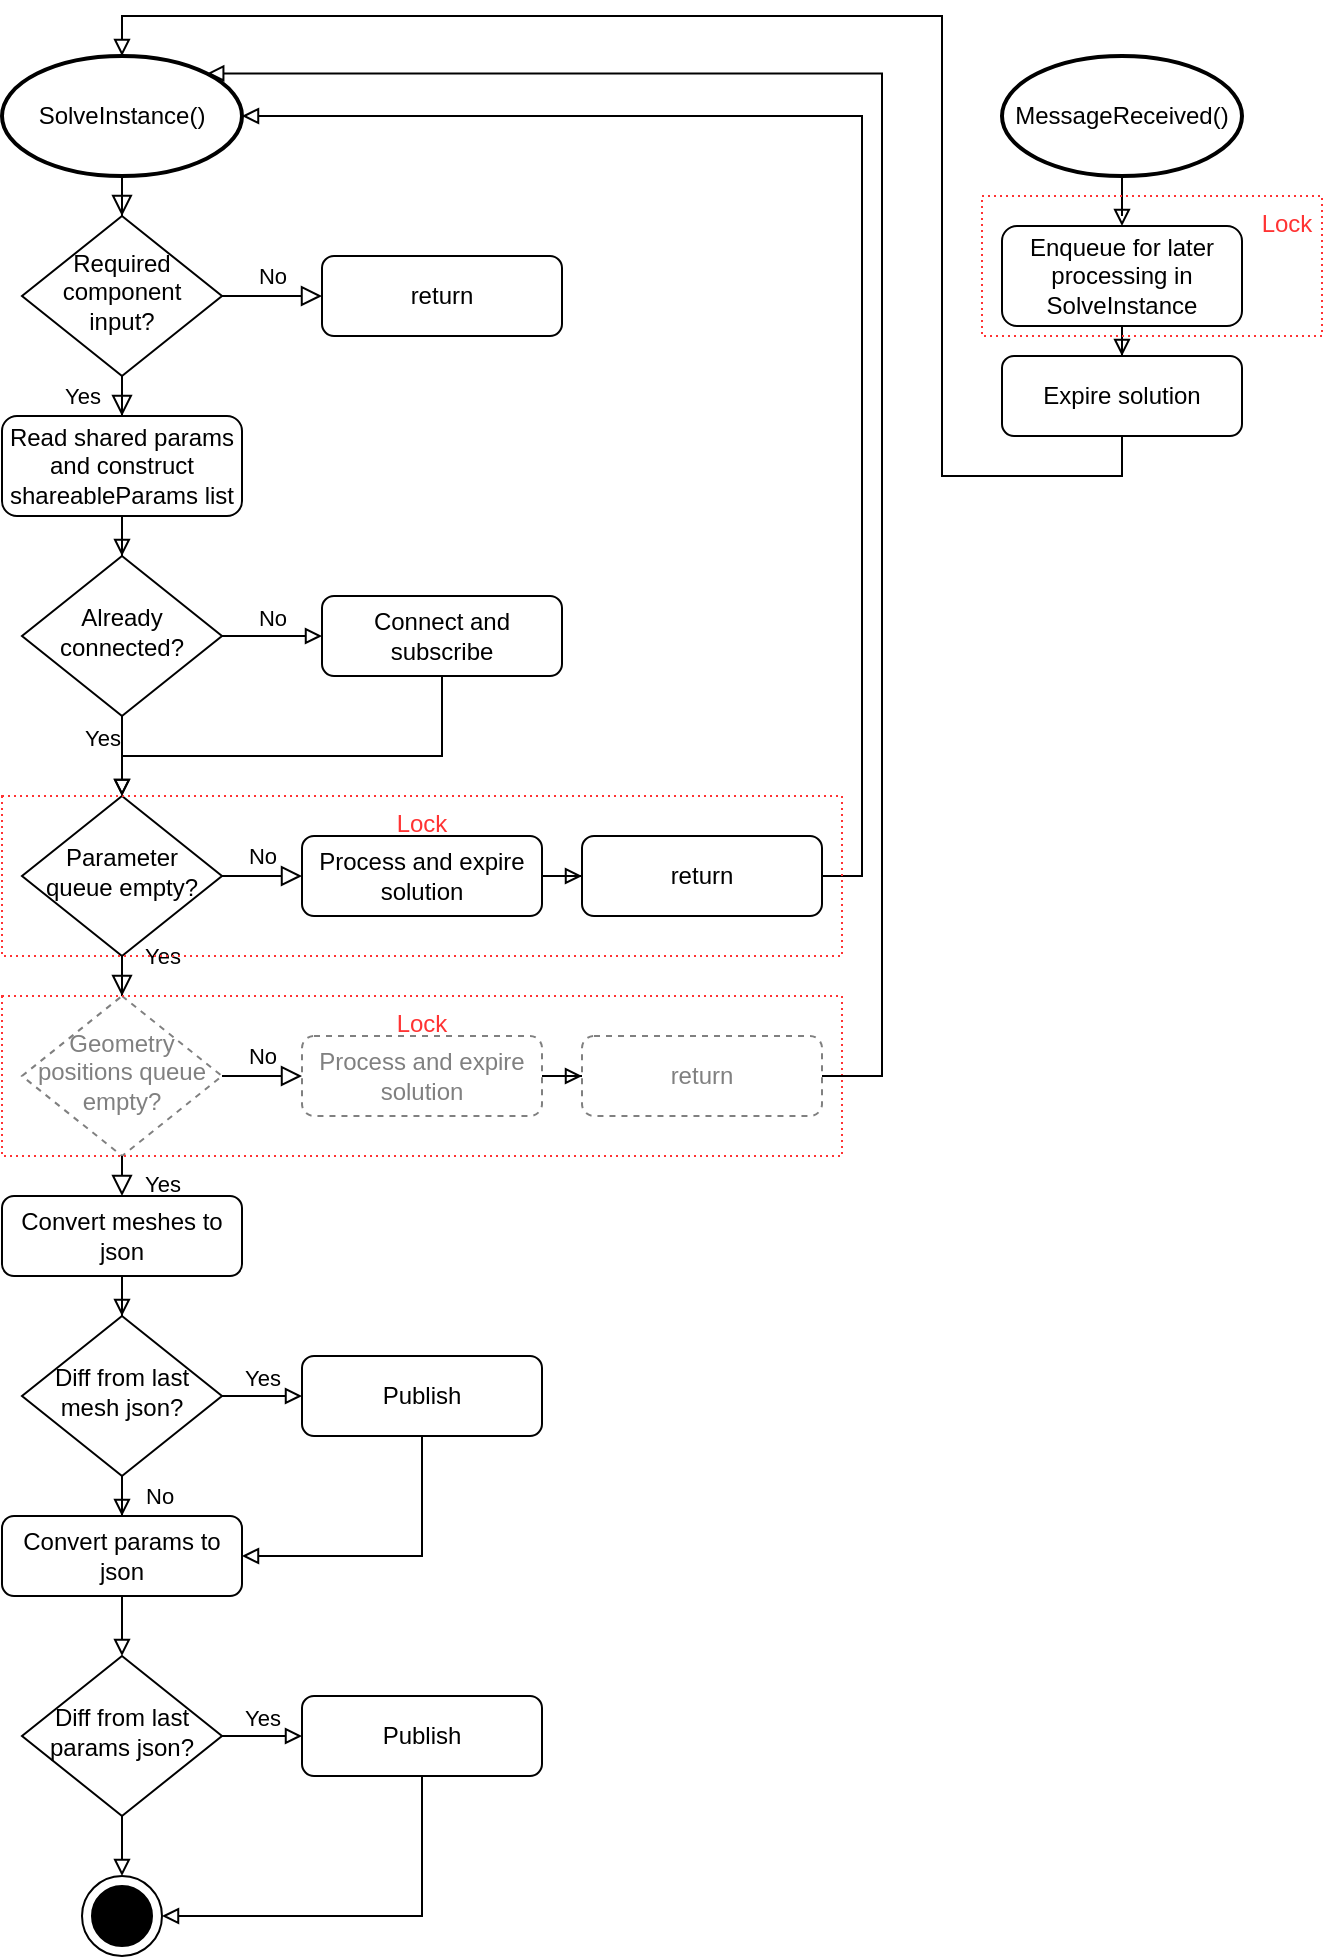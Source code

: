 <mxfile version="13.6.2" type="device"><diagram id="C5RBs43oDa-KdzZeNtuy" name="Page-1"><mxGraphModel dx="1240" dy="729" grid="1" gridSize="10" guides="1" tooltips="1" connect="1" arrows="1" fold="1" page="1" pageScale="1" pageWidth="827" pageHeight="1169" math="0" shadow="0"><root><mxCell id="WIyWlLk6GJQsqaUBKTNV-0"/><mxCell id="WIyWlLk6GJQsqaUBKTNV-1" parent="WIyWlLk6GJQsqaUBKTNV-0"/><mxCell id="WIyWlLk6GJQsqaUBKTNV-2" value="" style="rounded=0;html=1;jettySize=auto;orthogonalLoop=1;fontSize=11;endArrow=block;endFill=0;endSize=8;strokeWidth=1;shadow=0;labelBackgroundColor=none;edgeStyle=orthogonalEdgeStyle;exitX=0.5;exitY=1;exitDx=0;exitDy=0;exitPerimeter=0;" parent="WIyWlLk6GJQsqaUBKTNV-1" source="gst3MHD3z-C6z56aw956-39" target="WIyWlLk6GJQsqaUBKTNV-6" edge="1"><mxGeometry relative="1" as="geometry"><mxPoint x="220" y="120" as="sourcePoint"/></mxGeometry></mxCell><mxCell id="WIyWlLk6GJQsqaUBKTNV-4" value="Yes" style="rounded=0;html=1;jettySize=auto;orthogonalLoop=1;fontSize=11;endArrow=block;endFill=0;endSize=8;strokeWidth=1;shadow=0;labelBackgroundColor=none;edgeStyle=orthogonalEdgeStyle;entryX=0.5;entryY=0;entryDx=0;entryDy=0;" parent="WIyWlLk6GJQsqaUBKTNV-1" source="WIyWlLk6GJQsqaUBKTNV-6" target="gst3MHD3z-C6z56aw956-0" edge="1"><mxGeometry y="20" relative="1" as="geometry"><mxPoint as="offset"/></mxGeometry></mxCell><mxCell id="WIyWlLk6GJQsqaUBKTNV-5" value="No" style="edgeStyle=orthogonalEdgeStyle;rounded=0;html=1;jettySize=auto;orthogonalLoop=1;fontSize=11;endArrow=block;endFill=0;endSize=8;strokeWidth=1;shadow=0;labelBackgroundColor=none;" parent="WIyWlLk6GJQsqaUBKTNV-1" source="WIyWlLk6GJQsqaUBKTNV-6" target="WIyWlLk6GJQsqaUBKTNV-7" edge="1"><mxGeometry y="10" relative="1" as="geometry"><mxPoint as="offset"/></mxGeometry></mxCell><mxCell id="WIyWlLk6GJQsqaUBKTNV-6" value="Required component input?" style="rhombus;whiteSpace=wrap;html=1;shadow=0;fontFamily=Helvetica;fontSize=12;align=center;strokeWidth=1;spacing=6;spacingTop=-4;" parent="WIyWlLk6GJQsqaUBKTNV-1" vertex="1"><mxGeometry x="170" y="140" width="100" height="80" as="geometry"/></mxCell><mxCell id="WIyWlLk6GJQsqaUBKTNV-7" value="return" style="rounded=1;whiteSpace=wrap;html=1;fontSize=12;glass=0;strokeWidth=1;shadow=0;" parent="WIyWlLk6GJQsqaUBKTNV-1" vertex="1"><mxGeometry x="320" y="160" width="120" height="40" as="geometry"/></mxCell><mxCell id="WIyWlLk6GJQsqaUBKTNV-8" value="Yes" style="rounded=0;html=1;jettySize=auto;orthogonalLoop=1;fontSize=11;endArrow=block;endFill=0;endSize=8;strokeWidth=1;shadow=0;labelBackgroundColor=none;edgeStyle=orthogonalEdgeStyle;entryX=0.5;entryY=0;entryDx=0;entryDy=0;" parent="WIyWlLk6GJQsqaUBKTNV-1" source="WIyWlLk6GJQsqaUBKTNV-10" target="gst3MHD3z-C6z56aw956-11" edge="1"><mxGeometry x="0.333" y="20" relative="1" as="geometry"><mxPoint as="offset"/></mxGeometry></mxCell><mxCell id="WIyWlLk6GJQsqaUBKTNV-9" value="No" style="edgeStyle=orthogonalEdgeStyle;rounded=0;html=1;jettySize=auto;orthogonalLoop=1;fontSize=11;endArrow=block;endFill=0;endSize=8;strokeWidth=1;shadow=0;labelBackgroundColor=none;" parent="WIyWlLk6GJQsqaUBKTNV-1" source="WIyWlLk6GJQsqaUBKTNV-10" target="WIyWlLk6GJQsqaUBKTNV-12" edge="1"><mxGeometry y="10" relative="1" as="geometry"><mxPoint as="offset"/></mxGeometry></mxCell><mxCell id="WIyWlLk6GJQsqaUBKTNV-10" value="Parameter queue empty?" style="rhombus;whiteSpace=wrap;html=1;shadow=0;fontFamily=Helvetica;fontSize=12;align=center;strokeWidth=1;spacing=6;spacingTop=-4;" parent="WIyWlLk6GJQsqaUBKTNV-1" vertex="1"><mxGeometry x="170" y="430" width="100" height="80" as="geometry"/></mxCell><mxCell id="gst3MHD3z-C6z56aw956-23" value="" style="edgeStyle=orthogonalEdgeStyle;rounded=0;orthogonalLoop=1;jettySize=auto;html=1;labelBackgroundColor=none;endArrow=block;endFill=0;fontColor=#000000;" edge="1" parent="WIyWlLk6GJQsqaUBKTNV-1" source="WIyWlLk6GJQsqaUBKTNV-11" target="gst3MHD3z-C6z56aw956-22"><mxGeometry relative="1" as="geometry"/></mxCell><mxCell id="WIyWlLk6GJQsqaUBKTNV-11" value="Convert meshes to json" style="rounded=1;whiteSpace=wrap;html=1;fontSize=12;glass=0;strokeWidth=1;shadow=0;" parent="WIyWlLk6GJQsqaUBKTNV-1" vertex="1"><mxGeometry x="160" y="630" width="120" height="40" as="geometry"/></mxCell><mxCell id="gst3MHD3z-C6z56aw956-10" value="" style="edgeStyle=orthogonalEdgeStyle;rounded=0;orthogonalLoop=1;jettySize=auto;html=1;endArrow=block;endFill=0;" edge="1" parent="WIyWlLk6GJQsqaUBKTNV-1" source="WIyWlLk6GJQsqaUBKTNV-12" target="gst3MHD3z-C6z56aw956-9"><mxGeometry relative="1" as="geometry"/></mxCell><mxCell id="WIyWlLk6GJQsqaUBKTNV-12" value="Process and expire solution" style="rounded=1;whiteSpace=wrap;html=1;fontSize=12;glass=0;strokeWidth=1;shadow=0;" parent="WIyWlLk6GJQsqaUBKTNV-1" vertex="1"><mxGeometry x="310" y="450" width="120" height="40" as="geometry"/></mxCell><mxCell id="gst3MHD3z-C6z56aw956-59" value="" style="edgeStyle=orthogonalEdgeStyle;rounded=0;orthogonalLoop=1;jettySize=auto;html=1;labelBackgroundColor=none;endArrow=block;endFill=0;fontColor=#808080;" edge="1" parent="WIyWlLk6GJQsqaUBKTNV-1" source="gst3MHD3z-C6z56aw956-0" target="gst3MHD3z-C6z56aw956-57"><mxGeometry relative="1" as="geometry"/></mxCell><mxCell id="gst3MHD3z-C6z56aw956-0" value="Read shared params and construct shareableParams list" style="rounded=1;whiteSpace=wrap;html=1;fontSize=12;glass=0;strokeWidth=1;shadow=0;" vertex="1" parent="WIyWlLk6GJQsqaUBKTNV-1"><mxGeometry x="160" y="240" width="120" height="50" as="geometry"/></mxCell><mxCell id="gst3MHD3z-C6z56aw956-52" value="" style="edgeStyle=orthogonalEdgeStyle;rounded=0;orthogonalLoop=1;jettySize=auto;html=1;labelBackgroundColor=none;endArrow=block;endFill=0;fontColor=#808080;entryX=1;entryY=0.5;entryDx=0;entryDy=0;entryPerimeter=0;exitX=1;exitY=0.5;exitDx=0;exitDy=0;" edge="1" parent="WIyWlLk6GJQsqaUBKTNV-1" source="gst3MHD3z-C6z56aw956-9" target="gst3MHD3z-C6z56aw956-39"><mxGeometry relative="1" as="geometry"/></mxCell><mxCell id="gst3MHD3z-C6z56aw956-9" value="return" style="rounded=1;whiteSpace=wrap;html=1;fontSize=12;glass=0;strokeWidth=1;shadow=0;" vertex="1" parent="WIyWlLk6GJQsqaUBKTNV-1"><mxGeometry x="450" y="450" width="120" height="40" as="geometry"/></mxCell><mxCell id="gst3MHD3z-C6z56aw956-11" value="Geometry positions queue empty?" style="rhombus;whiteSpace=wrap;html=1;shadow=0;fontFamily=Helvetica;fontSize=12;align=center;strokeWidth=1;spacing=6;spacingTop=-4;dashed=1;strokeColor=#808080;fontColor=#808080;" vertex="1" parent="WIyWlLk6GJQsqaUBKTNV-1"><mxGeometry x="170" y="530" width="100" height="80" as="geometry"/></mxCell><mxCell id="gst3MHD3z-C6z56aw956-12" value="No" style="edgeStyle=orthogonalEdgeStyle;rounded=0;html=1;jettySize=auto;orthogonalLoop=1;fontSize=11;endArrow=block;endFill=0;endSize=8;strokeWidth=1;shadow=0;labelBackgroundColor=none;exitX=1;exitY=0.5;exitDx=0;exitDy=0;entryX=0;entryY=0.5;entryDx=0;entryDy=0;" edge="1" target="gst3MHD3z-C6z56aw956-18" parent="WIyWlLk6GJQsqaUBKTNV-1" source="gst3MHD3z-C6z56aw956-11"><mxGeometry y="10" relative="1" as="geometry"><mxPoint as="offset"/><mxPoint x="270" y="570" as="sourcePoint"/><mxPoint x="280" y="610" as="targetPoint"/></mxGeometry></mxCell><mxCell id="gst3MHD3z-C6z56aw956-17" value="" style="edgeStyle=orthogonalEdgeStyle;rounded=0;orthogonalLoop=1;jettySize=auto;html=1;endArrow=block;endFill=0;" edge="1" source="gst3MHD3z-C6z56aw956-18" target="gst3MHD3z-C6z56aw956-19" parent="WIyWlLk6GJQsqaUBKTNV-1"><mxGeometry relative="1" as="geometry"/></mxCell><mxCell id="gst3MHD3z-C6z56aw956-18" value="Process and expire solution" style="rounded=1;whiteSpace=wrap;html=1;fontSize=12;glass=0;strokeWidth=1;shadow=0;dashed=1;strokeColor=#808080;fontColor=#808080;" vertex="1" parent="WIyWlLk6GJQsqaUBKTNV-1"><mxGeometry x="310" y="550" width="120" height="40" as="geometry"/></mxCell><mxCell id="gst3MHD3z-C6z56aw956-19" value="return" style="rounded=1;whiteSpace=wrap;html=1;fontSize=12;glass=0;strokeWidth=1;shadow=0;dashed=1;strokeColor=#808080;fontColor=#808080;" vertex="1" parent="WIyWlLk6GJQsqaUBKTNV-1"><mxGeometry x="450" y="550" width="120" height="40" as="geometry"/></mxCell><mxCell id="gst3MHD3z-C6z56aw956-21" value="Yes" style="rounded=0;html=1;jettySize=auto;orthogonalLoop=1;fontSize=11;endArrow=block;endFill=0;endSize=8;strokeWidth=1;shadow=0;labelBackgroundColor=none;edgeStyle=orthogonalEdgeStyle;entryX=0.5;entryY=0;entryDx=0;entryDy=0;exitX=0.5;exitY=1;exitDx=0;exitDy=0;" edge="1" parent="WIyWlLk6GJQsqaUBKTNV-1" source="gst3MHD3z-C6z56aw956-11" target="WIyWlLk6GJQsqaUBKTNV-11"><mxGeometry x="0.333" y="20" relative="1" as="geometry"><mxPoint as="offset"/><mxPoint x="230" y="631" as="sourcePoint"/><mxPoint x="230" y="651" as="targetPoint"/></mxGeometry></mxCell><mxCell id="gst3MHD3z-C6z56aw956-26" value="Yes" style="edgeStyle=orthogonalEdgeStyle;rounded=0;orthogonalLoop=1;jettySize=auto;html=1;labelBackgroundColor=none;endArrow=block;endFill=0;fontColor=#000000;verticalAlign=bottom;" edge="1" parent="WIyWlLk6GJQsqaUBKTNV-1" source="gst3MHD3z-C6z56aw956-22" target="gst3MHD3z-C6z56aw956-25"><mxGeometry relative="1" as="geometry"/></mxCell><mxCell id="gst3MHD3z-C6z56aw956-31" value="No" style="edgeStyle=orthogonalEdgeStyle;rounded=0;orthogonalLoop=1;jettySize=auto;html=1;labelBackgroundColor=none;endArrow=block;endFill=0;fontColor=#000000;verticalAlign=middle;labelPosition=right;verticalLabelPosition=middle;align=left;" edge="1" parent="WIyWlLk6GJQsqaUBKTNV-1" source="gst3MHD3z-C6z56aw956-22" target="gst3MHD3z-C6z56aw956-30"><mxGeometry x="0.667" y="10" relative="1" as="geometry"><mxPoint as="offset"/></mxGeometry></mxCell><mxCell id="gst3MHD3z-C6z56aw956-22" value="Diff from last mesh json?" style="rhombus;whiteSpace=wrap;html=1;shadow=0;fontFamily=Helvetica;fontSize=12;align=center;strokeWidth=1;spacing=6;spacingTop=-4;" vertex="1" parent="WIyWlLk6GJQsqaUBKTNV-1"><mxGeometry x="170" y="690" width="100" height="80" as="geometry"/></mxCell><mxCell id="gst3MHD3z-C6z56aw956-33" value="" style="edgeStyle=orthogonalEdgeStyle;rounded=0;orthogonalLoop=1;jettySize=auto;html=1;labelBackgroundColor=none;endArrow=block;endFill=0;fontColor=#000000;entryX=1;entryY=0.5;entryDx=0;entryDy=0;exitX=0.5;exitY=1;exitDx=0;exitDy=0;" edge="1" parent="WIyWlLk6GJQsqaUBKTNV-1" source="gst3MHD3z-C6z56aw956-25" target="gst3MHD3z-C6z56aw956-30"><mxGeometry relative="1" as="geometry"/></mxCell><mxCell id="gst3MHD3z-C6z56aw956-25" value="Publish" style="rounded=1;whiteSpace=wrap;html=1;fontSize=12;glass=0;strokeWidth=1;shadow=0;" vertex="1" parent="WIyWlLk6GJQsqaUBKTNV-1"><mxGeometry x="310" y="710" width="120" height="40" as="geometry"/></mxCell><mxCell id="gst3MHD3z-C6z56aw956-27" value="Yes" style="edgeStyle=orthogonalEdgeStyle;rounded=0;orthogonalLoop=1;jettySize=auto;html=1;labelBackgroundColor=none;endArrow=block;endFill=0;fontColor=#000000;verticalAlign=bottom;" edge="1" source="gst3MHD3z-C6z56aw956-28" target="gst3MHD3z-C6z56aw956-29" parent="WIyWlLk6GJQsqaUBKTNV-1"><mxGeometry relative="1" as="geometry"/></mxCell><mxCell id="gst3MHD3z-C6z56aw956-37" value="" style="edgeStyle=orthogonalEdgeStyle;rounded=0;orthogonalLoop=1;jettySize=auto;html=1;labelBackgroundColor=none;endArrow=block;endFill=0;fontColor=#000000;" edge="1" parent="WIyWlLk6GJQsqaUBKTNV-1" source="gst3MHD3z-C6z56aw956-28" target="gst3MHD3z-C6z56aw956-36"><mxGeometry relative="1" as="geometry"/></mxCell><mxCell id="gst3MHD3z-C6z56aw956-28" value="Diff from last params json?" style="rhombus;whiteSpace=wrap;html=1;shadow=0;fontFamily=Helvetica;fontSize=12;align=center;strokeWidth=1;spacing=6;spacingTop=-4;" vertex="1" parent="WIyWlLk6GJQsqaUBKTNV-1"><mxGeometry x="170" y="860" width="100" height="80" as="geometry"/></mxCell><mxCell id="gst3MHD3z-C6z56aw956-38" value="" style="edgeStyle=orthogonalEdgeStyle;rounded=0;orthogonalLoop=1;jettySize=auto;html=1;labelBackgroundColor=none;endArrow=block;endFill=0;fontColor=#000000;exitX=0.5;exitY=1;exitDx=0;exitDy=0;entryX=1;entryY=0.5;entryDx=0;entryDy=0;entryPerimeter=0;" edge="1" parent="WIyWlLk6GJQsqaUBKTNV-1" source="gst3MHD3z-C6z56aw956-29" target="gst3MHD3z-C6z56aw956-36"><mxGeometry relative="1" as="geometry"/></mxCell><mxCell id="gst3MHD3z-C6z56aw956-29" value="Publish" style="rounded=1;whiteSpace=wrap;html=1;fontSize=12;glass=0;strokeWidth=1;shadow=0;" vertex="1" parent="WIyWlLk6GJQsqaUBKTNV-1"><mxGeometry x="310" y="880" width="120" height="40" as="geometry"/></mxCell><mxCell id="gst3MHD3z-C6z56aw956-34" value="" style="edgeStyle=orthogonalEdgeStyle;rounded=0;orthogonalLoop=1;jettySize=auto;html=1;labelBackgroundColor=none;endArrow=block;endFill=0;fontColor=#000000;" edge="1" parent="WIyWlLk6GJQsqaUBKTNV-1" source="gst3MHD3z-C6z56aw956-30" target="gst3MHD3z-C6z56aw956-28"><mxGeometry relative="1" as="geometry"/></mxCell><mxCell id="gst3MHD3z-C6z56aw956-30" value="Convert params to json" style="rounded=1;whiteSpace=wrap;html=1;fontSize=12;glass=0;strokeWidth=1;shadow=0;" vertex="1" parent="WIyWlLk6GJQsqaUBKTNV-1"><mxGeometry x="160" y="790" width="120" height="40" as="geometry"/></mxCell><mxCell id="gst3MHD3z-C6z56aw956-36" value="" style="shape=mxgraph.sysml.actFinal;html=1;verticalLabelPosition=bottom;labelBackgroundColor=#ffffff;verticalAlign=top;fillColor=none;fontColor=#000000;" vertex="1" parent="WIyWlLk6GJQsqaUBKTNV-1"><mxGeometry x="200" y="970" width="40" height="40" as="geometry"/></mxCell><mxCell id="gst3MHD3z-C6z56aw956-39" value="&lt;span&gt;SolveInstance()&lt;/span&gt;" style="strokeWidth=2;html=1;shape=mxgraph.flowchart.start_1;whiteSpace=wrap;fillColor=none;fontColor=#000000;" vertex="1" parent="WIyWlLk6GJQsqaUBKTNV-1"><mxGeometry x="160" y="60" width="120" height="60" as="geometry"/></mxCell><mxCell id="gst3MHD3z-C6z56aw956-44" value="" style="edgeStyle=orthogonalEdgeStyle;rounded=0;orthogonalLoop=1;jettySize=auto;html=1;labelBackgroundColor=none;endArrow=block;endFill=0;fontColor=#808080;" edge="1" parent="WIyWlLk6GJQsqaUBKTNV-1" source="gst3MHD3z-C6z56aw956-40" target="gst3MHD3z-C6z56aw956-43"><mxGeometry relative="1" as="geometry"/></mxCell><mxCell id="gst3MHD3z-C6z56aw956-40" value="&lt;span&gt;MessageReceived()&lt;/span&gt;" style="strokeWidth=2;html=1;shape=mxgraph.flowchart.start_1;whiteSpace=wrap;fillColor=none;fontColor=#000000;" vertex="1" parent="WIyWlLk6GJQsqaUBKTNV-1"><mxGeometry x="660" y="60" width="120" height="60" as="geometry"/></mxCell><mxCell id="gst3MHD3z-C6z56aw956-41" value="&lt;font color=&quot;#ff3333&quot;&gt;Lock&lt;/font&gt;" style="rounded=0;whiteSpace=wrap;html=1;fillColor=none;dashed=1;labelPosition=center;verticalLabelPosition=middle;align=center;verticalAlign=top;fontColor=#FFB366;strokeColor=#FF3333;dashPattern=1 2;" vertex="1" parent="WIyWlLk6GJQsqaUBKTNV-1"><mxGeometry x="160" y="430" width="420" height="80" as="geometry"/></mxCell><mxCell id="gst3MHD3z-C6z56aw956-42" value="&lt;font color=&quot;#ff3333&quot;&gt;Lock&lt;/font&gt;" style="rounded=0;whiteSpace=wrap;html=1;fillColor=none;dashed=1;labelPosition=center;verticalLabelPosition=middle;align=center;verticalAlign=top;fontColor=#FFB366;strokeColor=#FF3333;dashPattern=1 2;" vertex="1" parent="WIyWlLk6GJQsqaUBKTNV-1"><mxGeometry x="160" y="530" width="420" height="80" as="geometry"/></mxCell><mxCell id="gst3MHD3z-C6z56aw956-46" value="" style="edgeStyle=orthogonalEdgeStyle;rounded=0;orthogonalLoop=1;jettySize=auto;html=1;labelBackgroundColor=none;endArrow=block;endFill=0;fontColor=#808080;" edge="1" parent="WIyWlLk6GJQsqaUBKTNV-1" source="gst3MHD3z-C6z56aw956-43" target="gst3MHD3z-C6z56aw956-45"><mxGeometry relative="1" as="geometry"/></mxCell><mxCell id="gst3MHD3z-C6z56aw956-43" value="Enqueue for later processing in SolveInstance" style="rounded=1;whiteSpace=wrap;html=1;fontSize=12;glass=0;strokeWidth=1;shadow=0;" vertex="1" parent="WIyWlLk6GJQsqaUBKTNV-1"><mxGeometry x="660" y="145" width="120" height="50" as="geometry"/></mxCell><mxCell id="gst3MHD3z-C6z56aw956-45" value="Expire solution" style="rounded=1;whiteSpace=wrap;html=1;fontSize=12;glass=0;strokeWidth=1;shadow=0;" vertex="1" parent="WIyWlLk6GJQsqaUBKTNV-1"><mxGeometry x="660" y="210" width="120" height="40" as="geometry"/></mxCell><mxCell id="gst3MHD3z-C6z56aw956-56" value="" style="edgeStyle=orthogonalEdgeStyle;rounded=0;orthogonalLoop=1;jettySize=auto;html=1;labelBackgroundColor=none;endArrow=block;endFill=0;fontColor=#808080;entryX=0.5;entryY=0;entryDx=0;entryDy=0;entryPerimeter=0;exitX=0.5;exitY=1;exitDx=0;exitDy=0;" edge="1" parent="WIyWlLk6GJQsqaUBKTNV-1" source="gst3MHD3z-C6z56aw956-45" target="gst3MHD3z-C6z56aw956-39"><mxGeometry relative="1" as="geometry"><mxPoint x="700" y="290" as="sourcePoint"/><Array as="points"><mxPoint x="720" y="270"/><mxPoint x="630" y="270"/><mxPoint x="630" y="40"/><mxPoint x="220" y="40"/></Array></mxGeometry></mxCell><mxCell id="gst3MHD3z-C6z56aw956-50" value="&lt;font color=&quot;#ff3333&quot;&gt;Lock&lt;/font&gt;" style="rounded=0;whiteSpace=wrap;html=1;fillColor=none;dashed=1;labelPosition=center;verticalLabelPosition=middle;align=center;verticalAlign=top;fontColor=#FFB366;strokeColor=#FF3333;dashPattern=1 2;spacingLeft=135;" vertex="1" parent="WIyWlLk6GJQsqaUBKTNV-1"><mxGeometry x="650" y="130" width="170" height="70" as="geometry"/></mxCell><mxCell id="gst3MHD3z-C6z56aw956-53" value="" style="edgeStyle=orthogonalEdgeStyle;rounded=0;orthogonalLoop=1;jettySize=auto;html=1;labelBackgroundColor=none;endArrow=block;endFill=0;fontColor=#808080;exitX=1;exitY=0.5;exitDx=0;exitDy=0;entryX=0.855;entryY=0.145;entryDx=0;entryDy=0;entryPerimeter=0;" edge="1" parent="WIyWlLk6GJQsqaUBKTNV-1" source="gst3MHD3z-C6z56aw956-19" target="gst3MHD3z-C6z56aw956-39"><mxGeometry relative="1" as="geometry"><mxPoint x="580" y="430" as="sourcePoint"/><mxPoint x="100" y="50" as="targetPoint"/><Array as="points"><mxPoint x="600" y="570"/><mxPoint x="600" y="69"/></Array></mxGeometry></mxCell><mxCell id="gst3MHD3z-C6z56aw956-62" value="Yes" style="edgeStyle=orthogonalEdgeStyle;rounded=0;orthogonalLoop=1;jettySize=auto;html=1;labelBackgroundColor=none;endArrow=block;endFill=0;labelPosition=center;verticalLabelPosition=top;align=center;verticalAlign=bottom;" edge="1" parent="WIyWlLk6GJQsqaUBKTNV-1" source="gst3MHD3z-C6z56aw956-57" target="WIyWlLk6GJQsqaUBKTNV-10"><mxGeometry y="-10" relative="1" as="geometry"><mxPoint as="offset"/></mxGeometry></mxCell><mxCell id="gst3MHD3z-C6z56aw956-57" value="Already connected?" style="rhombus;whiteSpace=wrap;html=1;shadow=0;fontFamily=Helvetica;fontSize=12;align=center;strokeWidth=1;spacing=6;spacingTop=-4;" vertex="1" parent="WIyWlLk6GJQsqaUBKTNV-1"><mxGeometry x="170" y="310" width="100" height="80" as="geometry"/></mxCell><mxCell id="gst3MHD3z-C6z56aw956-64" value="" style="edgeStyle=orthogonalEdgeStyle;rounded=0;orthogonalLoop=1;jettySize=auto;html=1;labelBackgroundColor=none;endArrow=block;endFill=0;fontColor=#808080;entryX=0.5;entryY=0;entryDx=0;entryDy=0;exitX=0.5;exitY=1;exitDx=0;exitDy=0;" edge="1" parent="WIyWlLk6GJQsqaUBKTNV-1" source="gst3MHD3z-C6z56aw956-3" target="WIyWlLk6GJQsqaUBKTNV-10"><mxGeometry relative="1" as="geometry"><Array as="points"><mxPoint x="380" y="410"/><mxPoint x="220" y="410"/></Array></mxGeometry></mxCell><mxCell id="gst3MHD3z-C6z56aw956-3" value="Connect and subscribe" style="rounded=1;whiteSpace=wrap;html=1;fontSize=12;glass=0;strokeWidth=1;shadow=0;" vertex="1" parent="WIyWlLk6GJQsqaUBKTNV-1"><mxGeometry x="320" y="330" width="120" height="40" as="geometry"/></mxCell><mxCell id="gst3MHD3z-C6z56aw956-60" value="No" style="edgeStyle=orthogonalEdgeStyle;rounded=0;orthogonalLoop=1;jettySize=auto;html=1;endArrow=block;endFill=0;verticalAlign=bottom;" edge="1" parent="WIyWlLk6GJQsqaUBKTNV-1" source="gst3MHD3z-C6z56aw956-57" target="gst3MHD3z-C6z56aw956-3"><mxGeometry relative="1" as="geometry"><mxPoint x="220" y="390" as="sourcePoint"/><mxPoint x="220" y="484" as="targetPoint"/></mxGeometry></mxCell></root></mxGraphModel></diagram></mxfile>